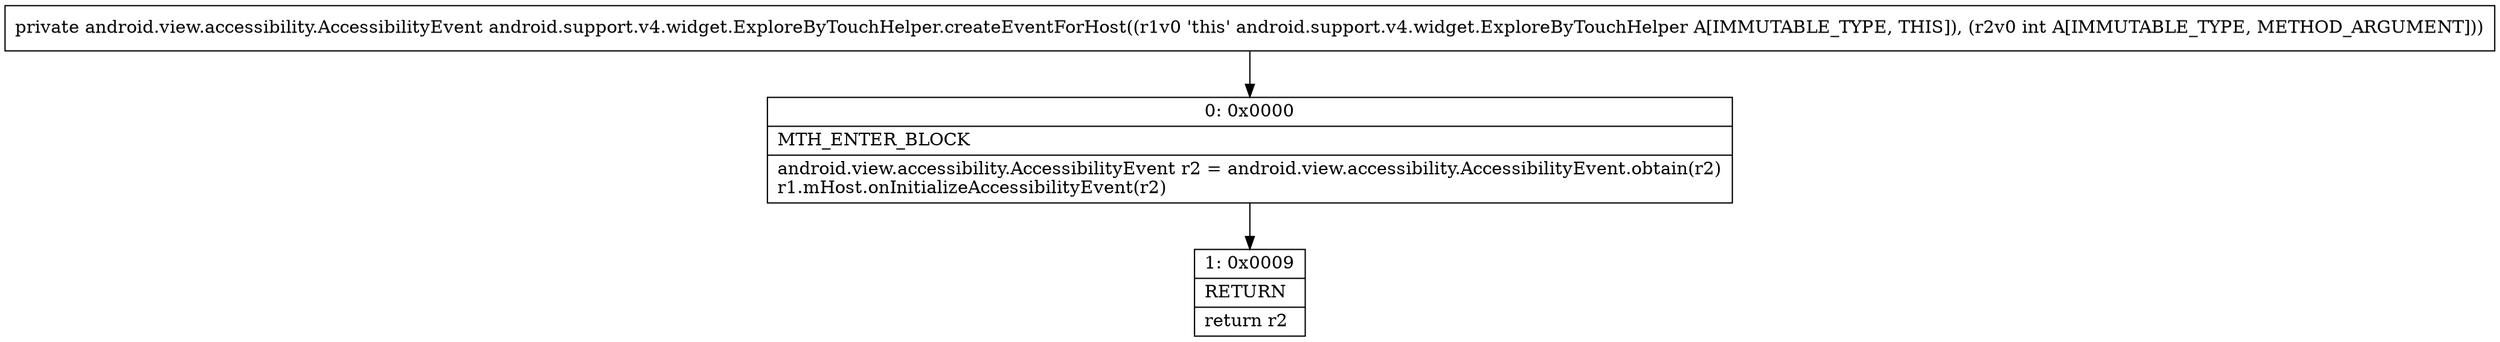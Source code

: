 digraph "CFG forandroid.support.v4.widget.ExploreByTouchHelper.createEventForHost(I)Landroid\/view\/accessibility\/AccessibilityEvent;" {
Node_0 [shape=record,label="{0\:\ 0x0000|MTH_ENTER_BLOCK\l|android.view.accessibility.AccessibilityEvent r2 = android.view.accessibility.AccessibilityEvent.obtain(r2)\lr1.mHost.onInitializeAccessibilityEvent(r2)\l}"];
Node_1 [shape=record,label="{1\:\ 0x0009|RETURN\l|return r2\l}"];
MethodNode[shape=record,label="{private android.view.accessibility.AccessibilityEvent android.support.v4.widget.ExploreByTouchHelper.createEventForHost((r1v0 'this' android.support.v4.widget.ExploreByTouchHelper A[IMMUTABLE_TYPE, THIS]), (r2v0 int A[IMMUTABLE_TYPE, METHOD_ARGUMENT])) }"];
MethodNode -> Node_0;
Node_0 -> Node_1;
}

